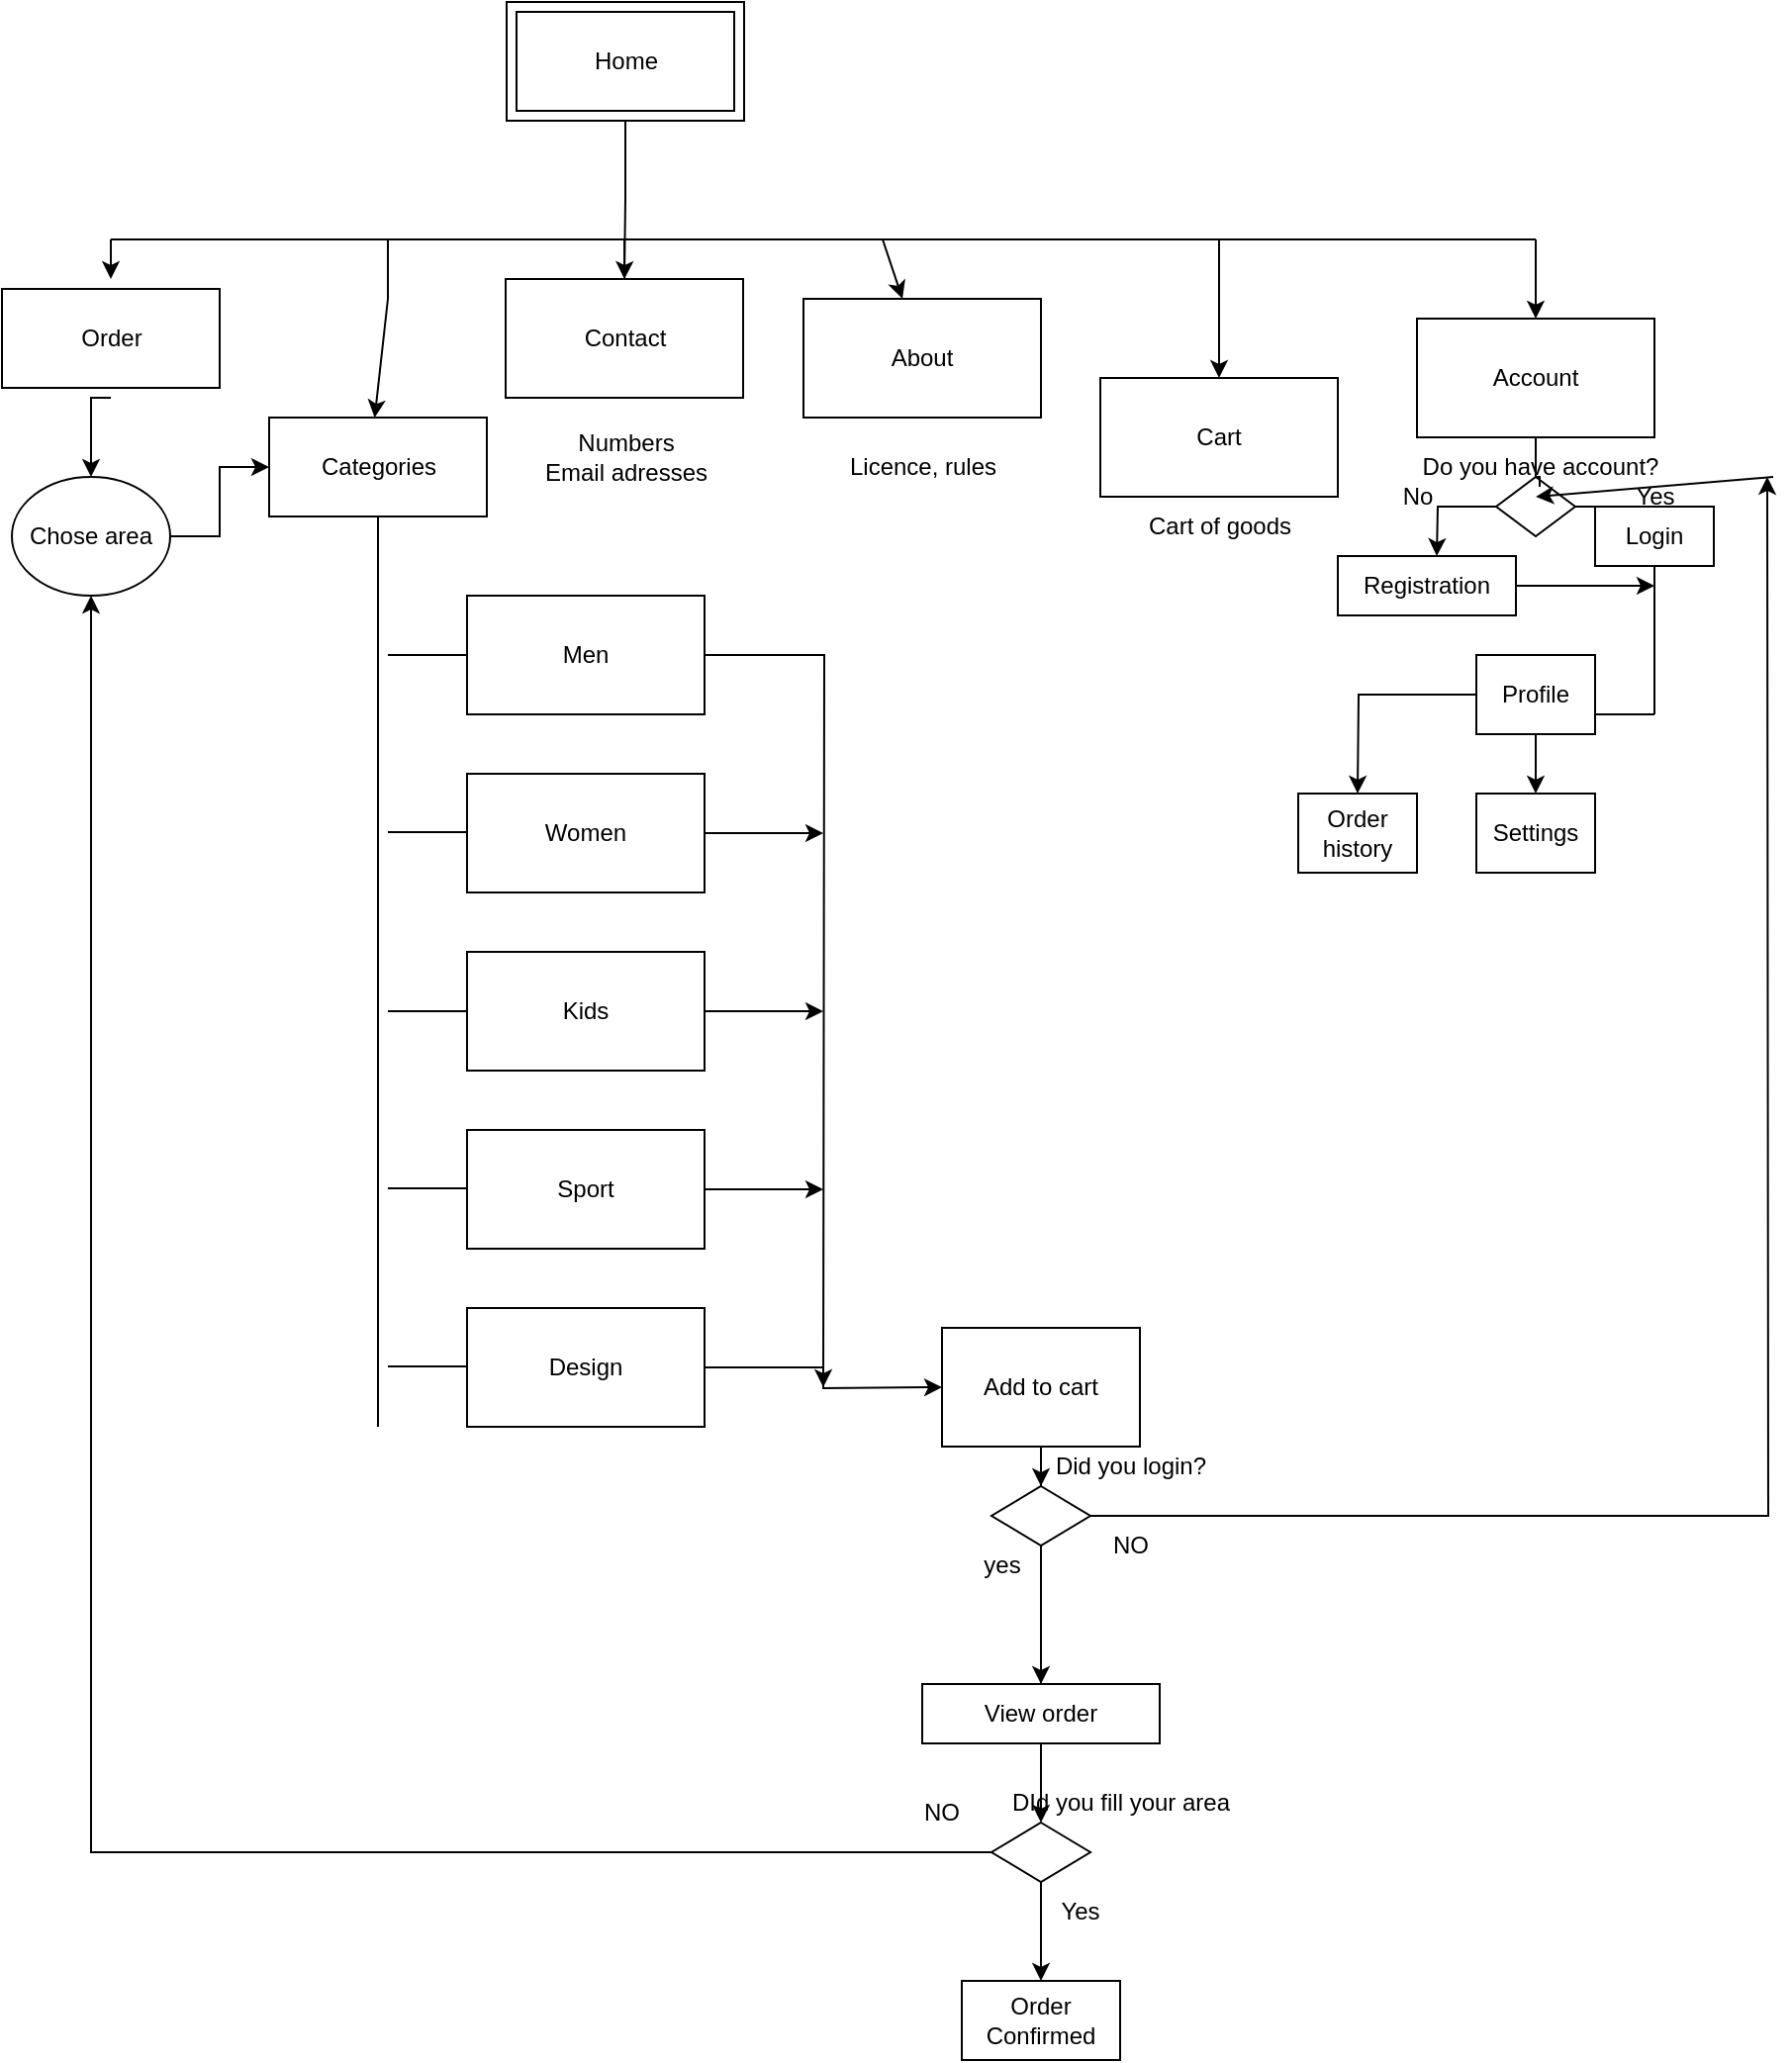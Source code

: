 <mxfile version="17.4.5" type="github">
  <diagram id="t33IHMEh2IXM6xNQM23k" name="Page-1">
    <mxGraphModel dx="1875" dy="1958" grid="1" gridSize="10" guides="1" tooltips="1" connect="1" arrows="1" fold="1" page="1" pageScale="1" pageWidth="827" pageHeight="1169" math="0" shadow="0">
      <root>
        <mxCell id="0" />
        <mxCell id="1" parent="0" />
        <mxCell id="lZEfj_v9egKSWuQqtrzt-20" style="edgeStyle=orthogonalEdgeStyle;rounded=0;orthogonalLoop=1;jettySize=auto;html=1;entryX=0.5;entryY=0;entryDx=0;entryDy=0;" edge="1" parent="1" source="lZEfj_v9egKSWuQqtrzt-1" target="lZEfj_v9egKSWuQqtrzt-12">
          <mxGeometry relative="1" as="geometry" />
        </mxCell>
        <mxCell id="lZEfj_v9egKSWuQqtrzt-1" value="" style="rounded=0;whiteSpace=wrap;html=1;align=center;" vertex="1" parent="1">
          <mxGeometry x="240" y="40" width="120" height="60" as="geometry" />
        </mxCell>
        <mxCell id="lZEfj_v9egKSWuQqtrzt-2" value="" style="endArrow=none;html=1;rounded=0;entryX=0.5;entryY=1;entryDx=0;entryDy=0;" edge="1" parent="1" target="lZEfj_v9egKSWuQqtrzt-1">
          <mxGeometry width="50" height="50" relative="1" as="geometry">
            <mxPoint x="300" y="140" as="sourcePoint" />
            <mxPoint x="80" y="380" as="targetPoint" />
            <Array as="points" />
          </mxGeometry>
        </mxCell>
        <mxCell id="lZEfj_v9egKSWuQqtrzt-3" value="" style="endArrow=none;html=1;rounded=0;" edge="1" parent="1">
          <mxGeometry width="50" height="50" relative="1" as="geometry">
            <mxPoint x="760" y="160" as="sourcePoint" />
            <mxPoint x="40" y="160" as="targetPoint" />
          </mxGeometry>
        </mxCell>
        <mxCell id="lZEfj_v9egKSWuQqtrzt-4" value="" style="endArrow=classic;html=1;rounded=0;" edge="1" parent="1">
          <mxGeometry width="50" height="50" relative="1" as="geometry">
            <mxPoint x="40" y="160" as="sourcePoint" />
            <mxPoint x="40" y="180" as="targetPoint" />
          </mxGeometry>
        </mxCell>
        <mxCell id="lZEfj_v9egKSWuQqtrzt-5" value="" style="endArrow=classic;html=1;rounded=0;" edge="1" parent="1">
          <mxGeometry width="50" height="50" relative="1" as="geometry">
            <mxPoint x="180" y="160" as="sourcePoint" />
            <mxPoint x="173.333" y="250" as="targetPoint" />
            <Array as="points">
              <mxPoint x="180" y="190" />
            </Array>
          </mxGeometry>
        </mxCell>
        <mxCell id="lZEfj_v9egKSWuQqtrzt-6" value="" style="endArrow=classic;html=1;rounded=0;" edge="1" parent="1" target="lZEfj_v9egKSWuQqtrzt-12">
          <mxGeometry width="50" height="50" relative="1" as="geometry">
            <mxPoint x="299.5" y="160" as="sourcePoint" />
            <mxPoint x="299.5" y="210" as="targetPoint" />
            <Array as="points">
              <mxPoint x="299.5" y="190" />
            </Array>
          </mxGeometry>
        </mxCell>
        <mxCell id="lZEfj_v9egKSWuQqtrzt-7" value="" style="endArrow=classic;html=1;rounded=0;" edge="1" parent="1" target="lZEfj_v9egKSWuQqtrzt-13">
          <mxGeometry width="50" height="50" relative="1" as="geometry">
            <mxPoint x="430" y="160" as="sourcePoint" />
            <mxPoint x="430" y="220" as="targetPoint" />
          </mxGeometry>
        </mxCell>
        <mxCell id="lZEfj_v9egKSWuQqtrzt-8" value="" style="endArrow=classic;html=1;rounded=0;" edge="1" parent="1" target="lZEfj_v9egKSWuQqtrzt-15">
          <mxGeometry width="50" height="50" relative="1" as="geometry">
            <mxPoint x="600" y="160" as="sourcePoint" />
            <mxPoint x="600" y="200" as="targetPoint" />
          </mxGeometry>
        </mxCell>
        <mxCell id="lZEfj_v9egKSWuQqtrzt-18" style="edgeStyle=orthogonalEdgeStyle;rounded=0;orthogonalLoop=1;jettySize=auto;html=1;exitX=0.5;exitY=1;exitDx=0;exitDy=0;" edge="1" parent="1" target="lZEfj_v9egKSWuQqtrzt-19">
          <mxGeometry relative="1" as="geometry">
            <mxPoint x="40" y="320" as="targetPoint" />
            <mxPoint x="40" y="240" as="sourcePoint" />
            <Array as="points">
              <mxPoint x="30" y="240" />
            </Array>
          </mxGeometry>
        </mxCell>
        <mxCell id="lZEfj_v9egKSWuQqtrzt-12" value="Contact" style="rounded=0;whiteSpace=wrap;html=1;strokeColor=#000000;" vertex="1" parent="1">
          <mxGeometry x="239.5" y="180" width="120" height="60" as="geometry" />
        </mxCell>
        <mxCell id="lZEfj_v9egKSWuQqtrzt-13" value="About" style="rounded=0;whiteSpace=wrap;html=1;strokeColor=#000000;" vertex="1" parent="1">
          <mxGeometry x="390" y="190" width="120" height="60" as="geometry" />
        </mxCell>
        <mxCell id="lZEfj_v9egKSWuQqtrzt-15" value="Cart" style="rounded=0;whiteSpace=wrap;html=1;strokeColor=#000000;" vertex="1" parent="1">
          <mxGeometry x="540" y="230" width="120" height="60" as="geometry" />
        </mxCell>
        <mxCell id="lZEfj_v9egKSWuQqtrzt-16" value="" style="endArrow=classic;html=1;rounded=0;" edge="1" parent="1" target="lZEfj_v9egKSWuQqtrzt-17">
          <mxGeometry width="50" height="50" relative="1" as="geometry">
            <mxPoint x="760" y="160" as="sourcePoint" />
            <mxPoint x="760" y="230" as="targetPoint" />
          </mxGeometry>
        </mxCell>
        <mxCell id="lZEfj_v9egKSWuQqtrzt-28" style="edgeStyle=orthogonalEdgeStyle;rounded=0;orthogonalLoop=1;jettySize=auto;html=1;startArrow=none;" edge="1" parent="1" source="lZEfj_v9egKSWuQqtrzt-32" target="lZEfj_v9egKSWuQqtrzt-30">
          <mxGeometry relative="1" as="geometry">
            <mxPoint x="760" y="270" as="targetPoint" />
          </mxGeometry>
        </mxCell>
        <mxCell id="lZEfj_v9egKSWuQqtrzt-17" value="Account" style="rounded=0;whiteSpace=wrap;html=1;strokeColor=#000000;" vertex="1" parent="1">
          <mxGeometry x="700" y="200" width="120" height="60" as="geometry" />
        </mxCell>
        <mxCell id="lZEfj_v9egKSWuQqtrzt-80" style="edgeStyle=orthogonalEdgeStyle;rounded=0;orthogonalLoop=1;jettySize=auto;html=1;entryX=0;entryY=0.5;entryDx=0;entryDy=0;" edge="1" parent="1" source="lZEfj_v9egKSWuQqtrzt-19" target="lZEfj_v9egKSWuQqtrzt-27">
          <mxGeometry relative="1" as="geometry" />
        </mxCell>
        <mxCell id="lZEfj_v9egKSWuQqtrzt-19" value="Chose area" style="ellipse;whiteSpace=wrap;html=1;strokeColor=#000000;" vertex="1" parent="1">
          <mxGeometry x="-10" y="280" width="80" height="60" as="geometry" />
        </mxCell>
        <mxCell id="lZEfj_v9egKSWuQqtrzt-22" value="Licence, rules&lt;br&gt;" style="text;html=1;resizable=0;autosize=1;align=center;verticalAlign=middle;points=[];fillColor=none;strokeColor=none;rounded=0;" vertex="1" parent="1">
          <mxGeometry x="405" y="265" width="90" height="20" as="geometry" />
        </mxCell>
        <mxCell id="lZEfj_v9egKSWuQqtrzt-24" value="Home" style="html=1;strokeColor=#000000;" vertex="1" parent="1">
          <mxGeometry x="245" y="45" width="110" height="50" as="geometry" />
        </mxCell>
        <mxCell id="lZEfj_v9egKSWuQqtrzt-26" value="Order" style="html=1;strokeColor=#000000;" vertex="1" parent="1">
          <mxGeometry x="-15" y="185" width="110" height="50" as="geometry" />
        </mxCell>
        <mxCell id="lZEfj_v9egKSWuQqtrzt-27" value="Categories" style="html=1;strokeColor=#000000;" vertex="1" parent="1">
          <mxGeometry x="120" y="250" width="110" height="50" as="geometry" />
        </mxCell>
        <mxCell id="lZEfj_v9egKSWuQqtrzt-31" style="edgeStyle=orthogonalEdgeStyle;rounded=0;orthogonalLoop=1;jettySize=auto;html=1;" edge="1" parent="1" source="lZEfj_v9egKSWuQqtrzt-30">
          <mxGeometry relative="1" as="geometry">
            <mxPoint x="710" y="320" as="targetPoint" />
          </mxGeometry>
        </mxCell>
        <mxCell id="lZEfj_v9egKSWuQqtrzt-30" value="" style="rhombus;whiteSpace=wrap;html=1;strokeColor=#000000;" vertex="1" parent="1">
          <mxGeometry x="740" y="280" width="40" height="30" as="geometry" />
        </mxCell>
        <mxCell id="lZEfj_v9egKSWuQqtrzt-32" value="Do you have account?" style="text;html=1;align=center;verticalAlign=middle;resizable=0;points=[];autosize=1;strokeColor=none;fillColor=none;" vertex="1" parent="1">
          <mxGeometry x="697" y="265" width="130" height="20" as="geometry" />
        </mxCell>
        <mxCell id="lZEfj_v9egKSWuQqtrzt-33" value="" style="edgeStyle=orthogonalEdgeStyle;rounded=0;orthogonalLoop=1;jettySize=auto;html=1;endArrow=none;" edge="1" parent="1" source="lZEfj_v9egKSWuQqtrzt-17" target="lZEfj_v9egKSWuQqtrzt-32">
          <mxGeometry relative="1" as="geometry">
            <mxPoint x="760" y="280" as="targetPoint" />
            <mxPoint x="760" y="260" as="sourcePoint" />
          </mxGeometry>
        </mxCell>
        <mxCell id="lZEfj_v9egKSWuQqtrzt-34" value="No" style="text;html=1;align=center;verticalAlign=middle;resizable=0;points=[];autosize=1;strokeColor=none;fillColor=none;" vertex="1" parent="1">
          <mxGeometry x="685" y="280" width="30" height="20" as="geometry" />
        </mxCell>
        <mxCell id="lZEfj_v9egKSWuQqtrzt-35" value="Yes" style="text;html=1;align=center;verticalAlign=middle;resizable=0;points=[];autosize=1;strokeColor=none;fillColor=none;" vertex="1" parent="1">
          <mxGeometry x="800" y="280" width="40" height="20" as="geometry" />
        </mxCell>
        <mxCell id="lZEfj_v9egKSWuQqtrzt-38" value="" style="edgeStyle=orthogonalEdgeStyle;rounded=0;orthogonalLoop=1;jettySize=auto;html=1;endArrow=none;" edge="1" parent="1" source="lZEfj_v9egKSWuQqtrzt-30">
          <mxGeometry relative="1" as="geometry">
            <mxPoint x="820" y="400" as="targetPoint" />
            <mxPoint x="780" y="295" as="sourcePoint" />
            <Array as="points">
              <mxPoint x="820" y="295" />
            </Array>
          </mxGeometry>
        </mxCell>
        <mxCell id="lZEfj_v9egKSWuQqtrzt-42" style="edgeStyle=orthogonalEdgeStyle;rounded=0;orthogonalLoop=1;jettySize=auto;html=1;" edge="1" parent="1" source="lZEfj_v9egKSWuQqtrzt-39">
          <mxGeometry relative="1" as="geometry">
            <mxPoint x="820" y="335" as="targetPoint" />
          </mxGeometry>
        </mxCell>
        <mxCell id="lZEfj_v9egKSWuQqtrzt-39" value="Registration" style="rounded=0;whiteSpace=wrap;html=1;strokeColor=#000000;" vertex="1" parent="1">
          <mxGeometry x="660" y="320" width="90" height="30" as="geometry" />
        </mxCell>
        <mxCell id="lZEfj_v9egKSWuQqtrzt-40" value="Login" style="rounded=0;whiteSpace=wrap;html=1;strokeColor=#000000;" vertex="1" parent="1">
          <mxGeometry x="790" y="295" width="60" height="30" as="geometry" />
        </mxCell>
        <mxCell id="lZEfj_v9egKSWuQqtrzt-44" value="" style="endArrow=none;html=1;rounded=0;" edge="1" parent="1" target="lZEfj_v9egKSWuQqtrzt-45">
          <mxGeometry width="50" height="50" relative="1" as="geometry">
            <mxPoint x="780" y="400" as="sourcePoint" />
            <mxPoint x="820" y="400" as="targetPoint" />
          </mxGeometry>
        </mxCell>
        <mxCell id="lZEfj_v9egKSWuQqtrzt-49" value="" style="edgeStyle=orthogonalEdgeStyle;rounded=0;orthogonalLoop=1;jettySize=auto;html=1;" edge="1" parent="1" source="lZEfj_v9egKSWuQqtrzt-45" target="lZEfj_v9egKSWuQqtrzt-48">
          <mxGeometry relative="1" as="geometry" />
        </mxCell>
        <mxCell id="lZEfj_v9egKSWuQqtrzt-50" style="edgeStyle=orthogonalEdgeStyle;rounded=0;orthogonalLoop=1;jettySize=auto;html=1;" edge="1" parent="1" source="lZEfj_v9egKSWuQqtrzt-45">
          <mxGeometry relative="1" as="geometry">
            <mxPoint x="670" y="440" as="targetPoint" />
          </mxGeometry>
        </mxCell>
        <mxCell id="lZEfj_v9egKSWuQqtrzt-45" value="Profile" style="rounded=0;whiteSpace=wrap;html=1;strokeColor=#000000;" vertex="1" parent="1">
          <mxGeometry x="730" y="370" width="60" height="40" as="geometry" />
        </mxCell>
        <mxCell id="lZEfj_v9egKSWuQqtrzt-46" value="" style="endArrow=none;html=1;rounded=0;exitX=1;exitY=0.75;exitDx=0;exitDy=0;" edge="1" parent="1" source="lZEfj_v9egKSWuQqtrzt-45">
          <mxGeometry width="50" height="50" relative="1" as="geometry">
            <mxPoint x="770" y="450" as="sourcePoint" />
            <mxPoint x="820" y="400" as="targetPoint" />
          </mxGeometry>
        </mxCell>
        <mxCell id="lZEfj_v9egKSWuQqtrzt-47" value="" style="endArrow=none;html=1;rounded=0;" edge="1" parent="1" target="lZEfj_v9egKSWuQqtrzt-48">
          <mxGeometry width="50" height="50" relative="1" as="geometry">
            <mxPoint x="760" y="440" as="sourcePoint" />
            <mxPoint x="760" y="410" as="targetPoint" />
          </mxGeometry>
        </mxCell>
        <mxCell id="lZEfj_v9egKSWuQqtrzt-48" value="Settings" style="rounded=0;whiteSpace=wrap;html=1;strokeColor=#000000;" vertex="1" parent="1">
          <mxGeometry x="730" y="440" width="60" height="40" as="geometry" />
        </mxCell>
        <mxCell id="lZEfj_v9egKSWuQqtrzt-51" value="Order history" style="rounded=0;whiteSpace=wrap;html=1;strokeColor=#000000;" vertex="1" parent="1">
          <mxGeometry x="640" y="440" width="60" height="40" as="geometry" />
        </mxCell>
        <mxCell id="lZEfj_v9egKSWuQqtrzt-52" value="Cart of goods&lt;br&gt;" style="text;html=1;align=center;verticalAlign=middle;resizable=0;points=[];autosize=1;strokeColor=none;fillColor=none;" vertex="1" parent="1">
          <mxGeometry x="555" y="295" width="90" height="20" as="geometry" />
        </mxCell>
        <mxCell id="lZEfj_v9egKSWuQqtrzt-55" value="Numbers&lt;br&gt;Email adresses" style="text;html=1;align=center;verticalAlign=middle;resizable=0;points=[];autosize=1;strokeColor=none;fillColor=none;" vertex="1" parent="1">
          <mxGeometry x="250" y="255" width="100" height="30" as="geometry" />
        </mxCell>
        <mxCell id="lZEfj_v9egKSWuQqtrzt-56" value="" style="endArrow=none;html=1;rounded=0;entryX=0.5;entryY=1;entryDx=0;entryDy=0;" edge="1" parent="1" target="lZEfj_v9egKSWuQqtrzt-27">
          <mxGeometry width="50" height="50" relative="1" as="geometry">
            <mxPoint x="175" y="760" as="sourcePoint" />
            <mxPoint x="180" y="385" as="targetPoint" />
          </mxGeometry>
        </mxCell>
        <mxCell id="lZEfj_v9egKSWuQqtrzt-73" style="edgeStyle=orthogonalEdgeStyle;rounded=0;orthogonalLoop=1;jettySize=auto;html=1;" edge="1" parent="1" source="lZEfj_v9egKSWuQqtrzt-58">
          <mxGeometry relative="1" as="geometry">
            <mxPoint x="460" y="740" as="targetPoint" />
          </mxGeometry>
        </mxCell>
        <mxCell id="lZEfj_v9egKSWuQqtrzt-58" value="Design" style="rounded=0;whiteSpace=wrap;html=1;strokeColor=#000000;" vertex="1" parent="1">
          <mxGeometry x="220" y="700" width="120" height="60" as="geometry" />
        </mxCell>
        <mxCell id="lZEfj_v9egKSWuQqtrzt-72" style="edgeStyle=orthogonalEdgeStyle;rounded=0;orthogonalLoop=1;jettySize=auto;html=1;" edge="1" parent="1" source="lZEfj_v9egKSWuQqtrzt-59">
          <mxGeometry relative="1" as="geometry">
            <mxPoint x="400" y="640" as="targetPoint" />
          </mxGeometry>
        </mxCell>
        <mxCell id="lZEfj_v9egKSWuQqtrzt-59" value="Sport" style="rounded=0;whiteSpace=wrap;html=1;strokeColor=#000000;" vertex="1" parent="1">
          <mxGeometry x="220" y="610" width="120" height="60" as="geometry" />
        </mxCell>
        <mxCell id="lZEfj_v9egKSWuQqtrzt-71" style="edgeStyle=orthogonalEdgeStyle;rounded=0;orthogonalLoop=1;jettySize=auto;html=1;" edge="1" parent="1" source="lZEfj_v9egKSWuQqtrzt-60">
          <mxGeometry relative="1" as="geometry">
            <mxPoint x="400" y="550" as="targetPoint" />
          </mxGeometry>
        </mxCell>
        <mxCell id="lZEfj_v9egKSWuQqtrzt-60" value="Kids" style="rounded=0;whiteSpace=wrap;html=1;strokeColor=#000000;" vertex="1" parent="1">
          <mxGeometry x="220" y="520" width="120" height="60" as="geometry" />
        </mxCell>
        <mxCell id="lZEfj_v9egKSWuQqtrzt-70" style="edgeStyle=orthogonalEdgeStyle;rounded=0;orthogonalLoop=1;jettySize=auto;html=1;" edge="1" parent="1" source="lZEfj_v9egKSWuQqtrzt-61">
          <mxGeometry relative="1" as="geometry">
            <mxPoint x="400" y="460" as="targetPoint" />
          </mxGeometry>
        </mxCell>
        <mxCell id="lZEfj_v9egKSWuQqtrzt-61" value="Women" style="rounded=0;whiteSpace=wrap;html=1;strokeColor=#000000;" vertex="1" parent="1">
          <mxGeometry x="220" y="430" width="120" height="60" as="geometry" />
        </mxCell>
        <mxCell id="lZEfj_v9egKSWuQqtrzt-69" style="edgeStyle=orthogonalEdgeStyle;rounded=0;orthogonalLoop=1;jettySize=auto;html=1;" edge="1" parent="1" source="lZEfj_v9egKSWuQqtrzt-62">
          <mxGeometry relative="1" as="geometry">
            <mxPoint x="400" y="740" as="targetPoint" />
          </mxGeometry>
        </mxCell>
        <mxCell id="lZEfj_v9egKSWuQqtrzt-62" value="Men" style="rounded=0;whiteSpace=wrap;html=1;strokeColor=#000000;" vertex="1" parent="1">
          <mxGeometry x="220" y="340" width="120" height="60" as="geometry" />
        </mxCell>
        <mxCell id="lZEfj_v9egKSWuQqtrzt-63" value="" style="endArrow=none;html=1;rounded=0;entryX=0;entryY=0.5;entryDx=0;entryDy=0;" edge="1" parent="1" target="lZEfj_v9egKSWuQqtrzt-62">
          <mxGeometry width="50" height="50" relative="1" as="geometry">
            <mxPoint x="180" y="370" as="sourcePoint" />
            <mxPoint x="250" y="550" as="targetPoint" />
          </mxGeometry>
        </mxCell>
        <mxCell id="lZEfj_v9egKSWuQqtrzt-64" value="" style="endArrow=none;html=1;rounded=0;entryX=0;entryY=0.5;entryDx=0;entryDy=0;" edge="1" parent="1">
          <mxGeometry width="50" height="50" relative="1" as="geometry">
            <mxPoint x="180" y="459.5" as="sourcePoint" />
            <mxPoint x="220" y="459.5" as="targetPoint" />
          </mxGeometry>
        </mxCell>
        <mxCell id="lZEfj_v9egKSWuQqtrzt-65" value="" style="endArrow=none;html=1;rounded=0;entryX=0;entryY=0.5;entryDx=0;entryDy=0;" edge="1" parent="1" target="lZEfj_v9egKSWuQqtrzt-60">
          <mxGeometry width="50" height="50" relative="1" as="geometry">
            <mxPoint x="180" y="550" as="sourcePoint" />
            <mxPoint x="240" y="390" as="targetPoint" />
          </mxGeometry>
        </mxCell>
        <mxCell id="lZEfj_v9egKSWuQqtrzt-66" value="" style="endArrow=none;html=1;rounded=0;entryX=0;entryY=0.5;entryDx=0;entryDy=0;" edge="1" parent="1">
          <mxGeometry width="50" height="50" relative="1" as="geometry">
            <mxPoint x="180" y="639.5" as="sourcePoint" />
            <mxPoint x="220" y="639.5" as="targetPoint" />
          </mxGeometry>
        </mxCell>
        <mxCell id="lZEfj_v9egKSWuQqtrzt-67" value="" style="endArrow=none;html=1;rounded=0;entryX=0;entryY=0.5;entryDx=0;entryDy=0;" edge="1" parent="1">
          <mxGeometry width="50" height="50" relative="1" as="geometry">
            <mxPoint x="180" y="729.5" as="sourcePoint" />
            <mxPoint x="220" y="729.5" as="targetPoint" />
          </mxGeometry>
        </mxCell>
        <mxCell id="lZEfj_v9egKSWuQqtrzt-82" value="" style="edgeStyle=orthogonalEdgeStyle;rounded=0;orthogonalLoop=1;jettySize=auto;html=1;" edge="1" parent="1" source="lZEfj_v9egKSWuQqtrzt-74" target="lZEfj_v9egKSWuQqtrzt-81">
          <mxGeometry relative="1" as="geometry" />
        </mxCell>
        <mxCell id="lZEfj_v9egKSWuQqtrzt-74" value="Add to cart" style="rounded=0;whiteSpace=wrap;html=1;strokeColor=#000000;" vertex="1" parent="1">
          <mxGeometry x="460" y="710" width="100" height="60" as="geometry" />
        </mxCell>
        <mxCell id="lZEfj_v9egKSWuQqtrzt-78" style="edgeStyle=orthogonalEdgeStyle;rounded=0;orthogonalLoop=1;jettySize=auto;html=1;" edge="1" parent="1" source="lZEfj_v9egKSWuQqtrzt-77">
          <mxGeometry relative="1" as="geometry">
            <mxPoint x="510" y="900" as="targetPoint" />
            <Array as="points">
              <mxPoint x="510" y="880" />
              <mxPoint x="510" y="880" />
            </Array>
          </mxGeometry>
        </mxCell>
        <mxCell id="lZEfj_v9egKSWuQqtrzt-91" value="" style="edgeStyle=orthogonalEdgeStyle;rounded=0;orthogonalLoop=1;jettySize=auto;html=1;" edge="1" parent="1" source="lZEfj_v9egKSWuQqtrzt-77" target="lZEfj_v9egKSWuQqtrzt-90">
          <mxGeometry relative="1" as="geometry" />
        </mxCell>
        <mxCell id="lZEfj_v9egKSWuQqtrzt-77" value="View order" style="rounded=0;whiteSpace=wrap;html=1;strokeColor=#000000;" vertex="1" parent="1">
          <mxGeometry x="450" y="890" width="120" height="30" as="geometry" />
        </mxCell>
        <mxCell id="lZEfj_v9egKSWuQqtrzt-79" value="Order Confirmed" style="rounded=0;whiteSpace=wrap;html=1;strokeColor=#000000;" vertex="1" parent="1">
          <mxGeometry x="470" y="1040" width="80" height="40" as="geometry" />
        </mxCell>
        <mxCell id="lZEfj_v9egKSWuQqtrzt-84" value="" style="edgeStyle=orthogonalEdgeStyle;rounded=0;orthogonalLoop=1;jettySize=auto;html=1;" edge="1" parent="1" source="lZEfj_v9egKSWuQqtrzt-81" target="lZEfj_v9egKSWuQqtrzt-77">
          <mxGeometry relative="1" as="geometry" />
        </mxCell>
        <mxCell id="lZEfj_v9egKSWuQqtrzt-87" style="edgeStyle=orthogonalEdgeStyle;rounded=0;orthogonalLoop=1;jettySize=auto;html=1;" edge="1" parent="1" source="lZEfj_v9egKSWuQqtrzt-81">
          <mxGeometry relative="1" as="geometry">
            <mxPoint x="877" y="280" as="targetPoint" />
          </mxGeometry>
        </mxCell>
        <mxCell id="lZEfj_v9egKSWuQqtrzt-81" value="" style="rhombus;whiteSpace=wrap;html=1;strokeColor=#000000;" vertex="1" parent="1">
          <mxGeometry x="485" y="790" width="50" height="30" as="geometry" />
        </mxCell>
        <mxCell id="lZEfj_v9egKSWuQqtrzt-83" value="Did you login?" style="text;html=1;align=center;verticalAlign=middle;resizable=0;points=[];autosize=1;strokeColor=none;fillColor=none;" vertex="1" parent="1">
          <mxGeometry x="510" y="770" width="90" height="20" as="geometry" />
        </mxCell>
        <mxCell id="lZEfj_v9egKSWuQqtrzt-85" value="yes" style="text;html=1;align=center;verticalAlign=middle;resizable=0;points=[];autosize=1;strokeColor=none;fillColor=none;" vertex="1" parent="1">
          <mxGeometry x="475" y="820" width="30" height="20" as="geometry" />
        </mxCell>
        <mxCell id="lZEfj_v9egKSWuQqtrzt-86" value="NO" style="text;html=1;align=center;verticalAlign=middle;resizable=0;points=[];autosize=1;strokeColor=none;fillColor=none;" vertex="1" parent="1">
          <mxGeometry x="540" y="810" width="30" height="20" as="geometry" />
        </mxCell>
        <mxCell id="lZEfj_v9egKSWuQqtrzt-89" value="" style="endArrow=classic;html=1;rounded=0;entryX=0.485;entryY=1.25;entryDx=0;entryDy=0;entryPerimeter=0;" edge="1" parent="1" target="lZEfj_v9egKSWuQqtrzt-32">
          <mxGeometry width="50" height="50" relative="1" as="geometry">
            <mxPoint x="880" y="280" as="sourcePoint" />
            <mxPoint x="1020" y="460" as="targetPoint" />
          </mxGeometry>
        </mxCell>
        <mxCell id="lZEfj_v9egKSWuQqtrzt-92" value="" style="edgeStyle=orthogonalEdgeStyle;rounded=0;orthogonalLoop=1;jettySize=auto;html=1;" edge="1" parent="1" source="lZEfj_v9egKSWuQqtrzt-90" target="lZEfj_v9egKSWuQqtrzt-79">
          <mxGeometry relative="1" as="geometry" />
        </mxCell>
        <mxCell id="lZEfj_v9egKSWuQqtrzt-96" style="edgeStyle=orthogonalEdgeStyle;rounded=0;orthogonalLoop=1;jettySize=auto;html=1;entryX=0.5;entryY=1;entryDx=0;entryDy=0;" edge="1" parent="1" source="lZEfj_v9egKSWuQqtrzt-90" target="lZEfj_v9egKSWuQqtrzt-19">
          <mxGeometry relative="1" as="geometry" />
        </mxCell>
        <mxCell id="lZEfj_v9egKSWuQqtrzt-90" value="" style="rhombus;whiteSpace=wrap;html=1;strokeColor=#000000;" vertex="1" parent="1">
          <mxGeometry x="485" y="960" width="50" height="30" as="geometry" />
        </mxCell>
        <mxCell id="lZEfj_v9egKSWuQqtrzt-93" value="DId you fill your area" style="text;html=1;align=center;verticalAlign=middle;resizable=0;points=[];autosize=1;strokeColor=none;fillColor=none;" vertex="1" parent="1">
          <mxGeometry x="485" y="940" width="130" height="20" as="geometry" />
        </mxCell>
        <mxCell id="lZEfj_v9egKSWuQqtrzt-94" value="Yes" style="text;html=1;strokeColor=none;fillColor=none;align=center;verticalAlign=middle;whiteSpace=wrap;rounded=0;" vertex="1" parent="1">
          <mxGeometry x="500" y="990" width="60" height="30" as="geometry" />
        </mxCell>
        <mxCell id="lZEfj_v9egKSWuQqtrzt-95" value="NO" style="text;html=1;strokeColor=none;fillColor=none;align=center;verticalAlign=middle;whiteSpace=wrap;rounded=0;" vertex="1" parent="1">
          <mxGeometry x="430" y="940" width="60" height="30" as="geometry" />
        </mxCell>
      </root>
    </mxGraphModel>
  </diagram>
</mxfile>
